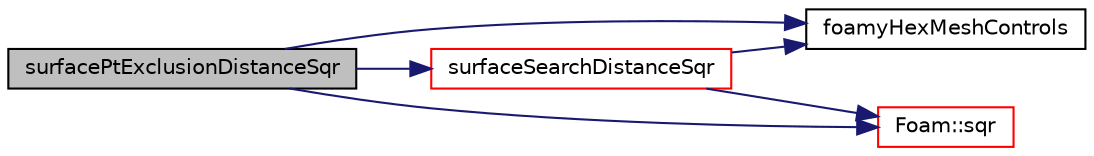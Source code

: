 digraph "surfacePtExclusionDistanceSqr"
{
  bgcolor="transparent";
  edge [fontname="Helvetica",fontsize="10",labelfontname="Helvetica",labelfontsize="10"];
  node [fontname="Helvetica",fontsize="10",shape=record];
  rankdir="LR";
  Node212 [label="surfacePtExclusionDistanceSqr",height=0.2,width=0.4,color="black", fillcolor="grey75", style="filled", fontcolor="black"];
  Node212 -> Node213 [color="midnightblue",fontsize="10",style="solid",fontname="Helvetica"];
  Node213 [label="foamyHexMeshControls",height=0.2,width=0.4,color="black",URL="$a32537.html#a5d5c08c500309b8927c3567396ad4af5",tooltip="Return the foamyHexMeshControls object. "];
  Node212 -> Node214 [color="midnightblue",fontsize="10",style="solid",fontname="Helvetica"];
  Node214 [label="Foam::sqr",height=0.2,width=0.4,color="red",URL="$a21851.html#a277dc11c581d53826ab5090b08f3b17b"];
  Node212 -> Node218 [color="midnightblue",fontsize="10",style="solid",fontname="Helvetica"];
  Node218 [label="surfaceSearchDistanceSqr",height=0.2,width=0.4,color="red",URL="$a32537.html#ad679fe0516eae05deadad56976371033",tooltip="Return the square of the local surface search distance. "];
  Node218 -> Node214 [color="midnightblue",fontsize="10",style="solid",fontname="Helvetica"];
  Node218 -> Node213 [color="midnightblue",fontsize="10",style="solid",fontname="Helvetica"];
}
